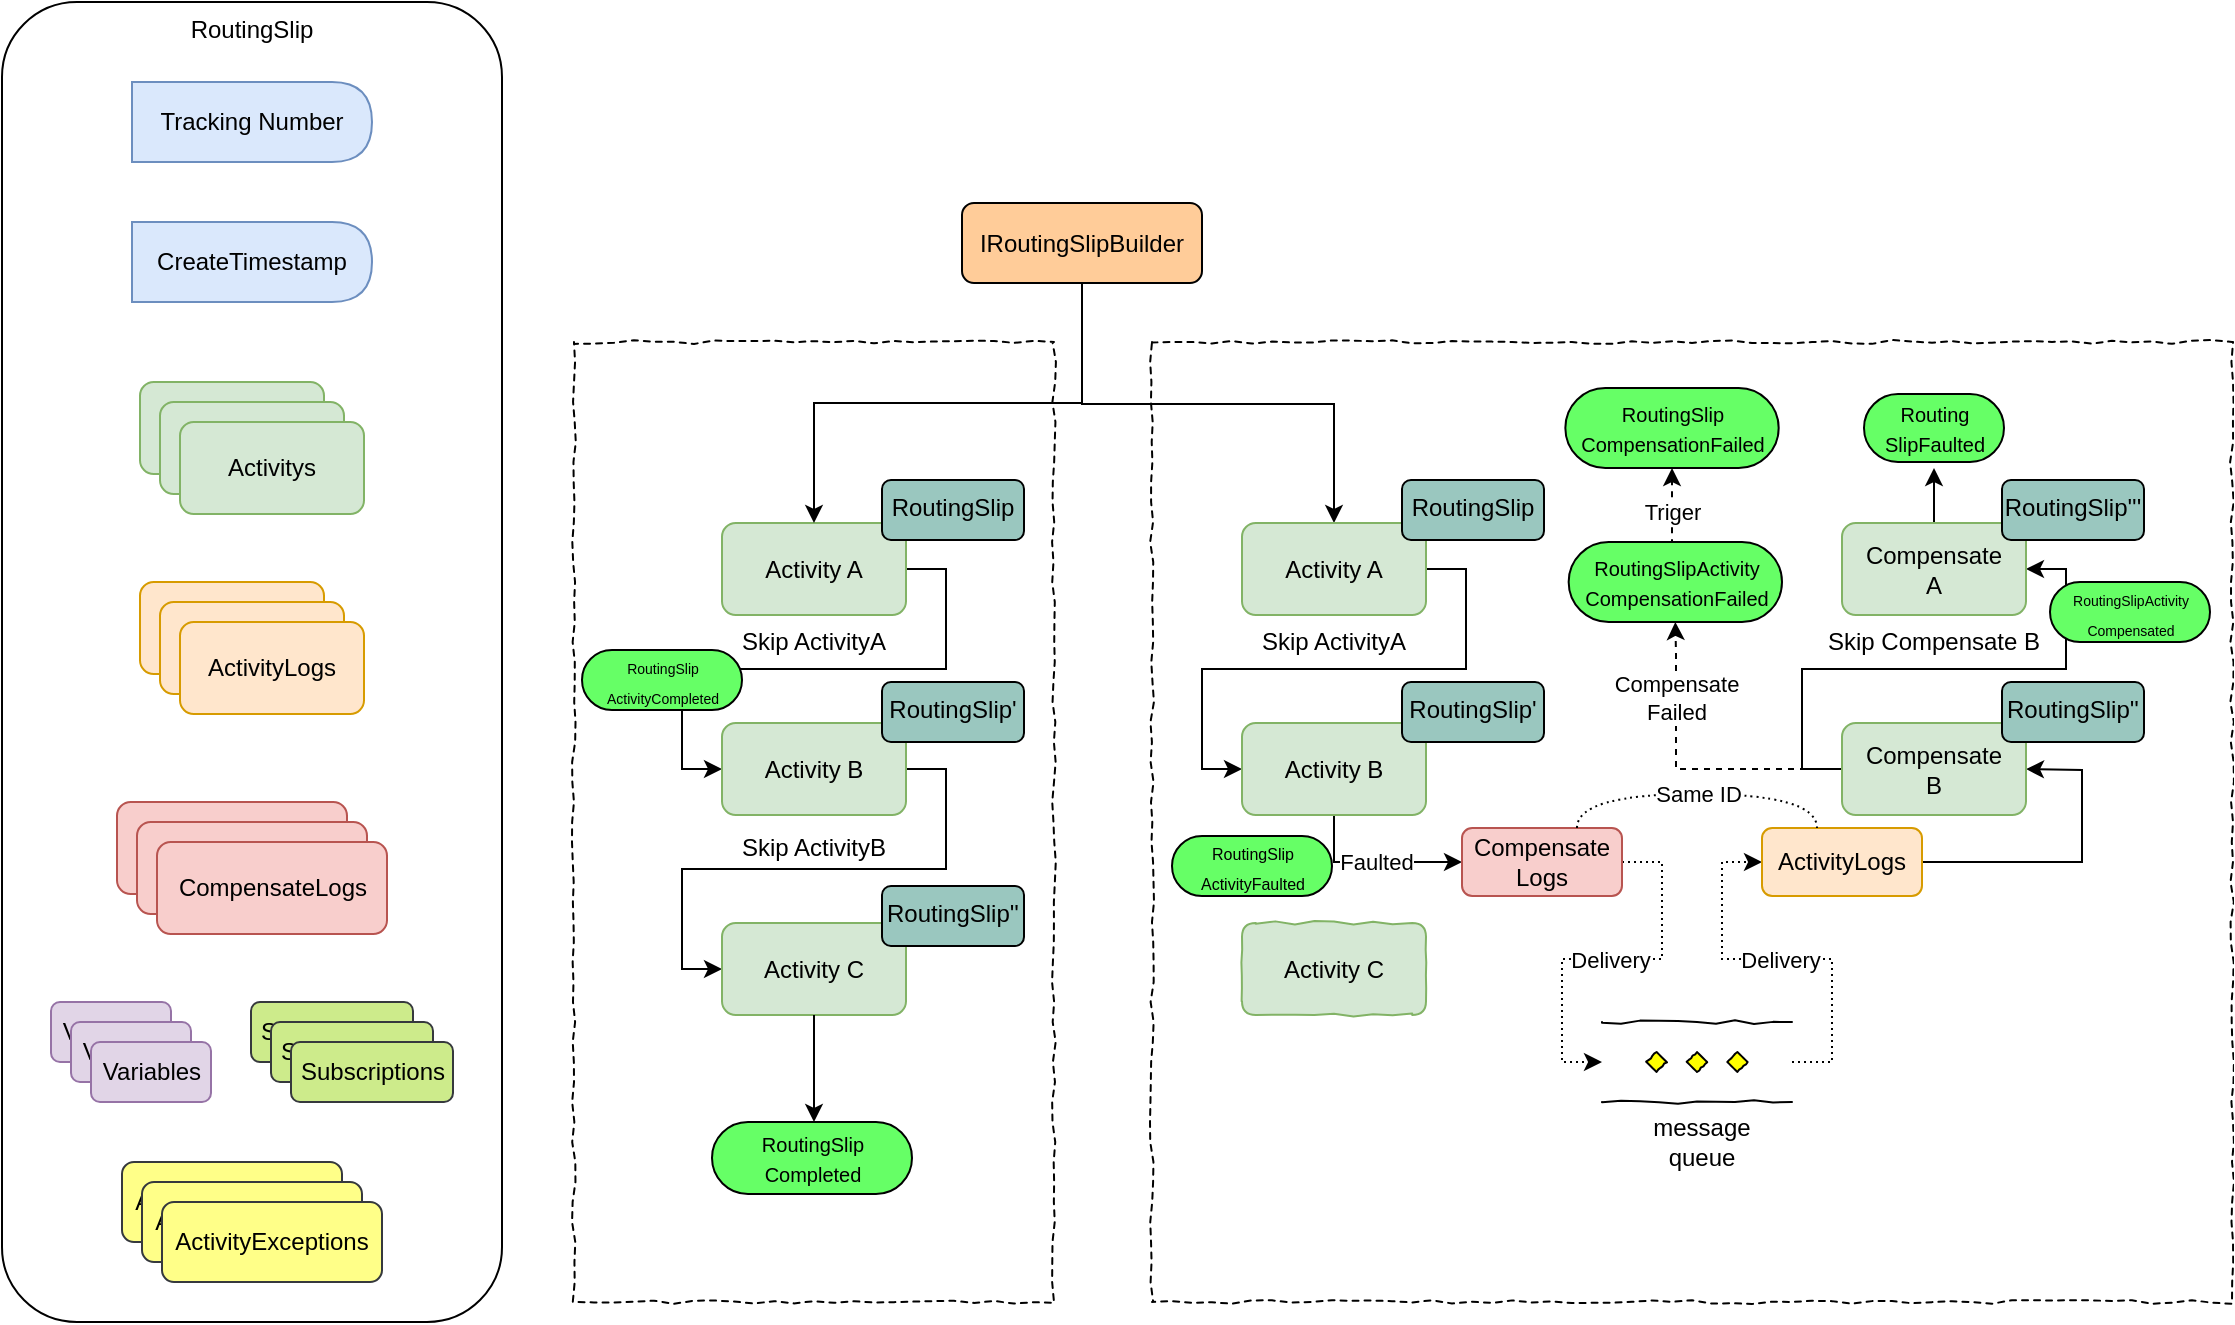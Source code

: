 <mxfile version="12.9.13" type="device"><diagram id="v_ckJK4lzSkA_NO7eN0G" name="Page-1"><mxGraphModel dx="1718" dy="986" grid="1" gridSize="10" guides="1" tooltips="1" connect="1" arrows="1" fold="1" page="1" pageScale="1" pageWidth="1169" pageHeight="827" math="0" shadow="0"><root><mxCell id="0"/><mxCell id="1" parent="0"/><mxCell id="1hJ0HsvuiSoXgohJ-8ER-94" value="" style="rounded=0;whiteSpace=wrap;html=1;shadow=0;comic=1;fillColor=none;dashed=1;" vertex="1" parent="1"><mxGeometry x="610" y="254" width="540" height="480" as="geometry"/></mxCell><mxCell id="1hJ0HsvuiSoXgohJ-8ER-93" value="" style="rounded=0;whiteSpace=wrap;html=1;shadow=0;comic=1;fillColor=none;dashed=1;" vertex="1" parent="1"><mxGeometry x="320.99" y="254" width="240" height="480" as="geometry"/></mxCell><mxCell id="1hJ0HsvuiSoXgohJ-8ER-4" style="edgeStyle=orthogonalEdgeStyle;rounded=0;orthogonalLoop=1;jettySize=auto;html=1;exitX=1;exitY=0.5;exitDx=0;exitDy=0;entryX=0;entryY=0.5;entryDx=0;entryDy=0;" edge="1" parent="1" source="1hJ0HsvuiSoXgohJ-8ER-1" target="1hJ0HsvuiSoXgohJ-8ER-2"><mxGeometry relative="1" as="geometry"/></mxCell><mxCell id="1hJ0HsvuiSoXgohJ-8ER-1" value="Activity A" style="rounded=1;whiteSpace=wrap;html=1;fillColor=#d5e8d4;strokeColor=#82b366;" vertex="1" parent="1"><mxGeometry x="395" y="344.5" width="92" height="46" as="geometry"/></mxCell><mxCell id="1hJ0HsvuiSoXgohJ-8ER-5" style="edgeStyle=orthogonalEdgeStyle;rounded=0;orthogonalLoop=1;jettySize=auto;html=1;exitX=1;exitY=0.5;exitDx=0;exitDy=0;entryX=0;entryY=0.5;entryDx=0;entryDy=0;" edge="1" parent="1" source="1hJ0HsvuiSoXgohJ-8ER-2" target="1hJ0HsvuiSoXgohJ-8ER-3"><mxGeometry relative="1" as="geometry"/></mxCell><mxCell id="1hJ0HsvuiSoXgohJ-8ER-2" value="Activity B" style="rounded=1;whiteSpace=wrap;html=1;fillColor=#d5e8d4;strokeColor=#82b366;" vertex="1" parent="1"><mxGeometry x="395" y="444.5" width="92" height="46" as="geometry"/></mxCell><mxCell id="1hJ0HsvuiSoXgohJ-8ER-3" value="Activity C" style="rounded=1;whiteSpace=wrap;html=1;fillColor=#d5e8d4;strokeColor=#82b366;" vertex="1" parent="1"><mxGeometry x="395" y="544.5" width="92" height="46" as="geometry"/></mxCell><mxCell id="1hJ0HsvuiSoXgohJ-8ER-7" value="" style="endArrow=classic;html=1;exitX=0.5;exitY=1;exitDx=0;exitDy=0;" edge="1" parent="1" source="1hJ0HsvuiSoXgohJ-8ER-3"><mxGeometry width="50" height="50" relative="1" as="geometry"><mxPoint x="425" y="713.5" as="sourcePoint"/><mxPoint x="441" y="644" as="targetPoint"/></mxGeometry></mxCell><mxCell id="1hJ0HsvuiSoXgohJ-8ER-8" value="RoutingSlip" style="rounded=1;whiteSpace=wrap;html=1;verticalAlign=top;fillColor=none;" vertex="1" parent="1"><mxGeometry x="35" y="84" width="250" height="660" as="geometry"/></mxCell><mxCell id="1hJ0HsvuiSoXgohJ-8ER-10" value="Tracking Number" style="shape=delay;whiteSpace=wrap;html=1;fillColor=#dae8fc;strokeColor=#6c8ebf;" vertex="1" parent="1"><mxGeometry x="100" y="124" width="120" height="40" as="geometry"/></mxCell><mxCell id="1hJ0HsvuiSoXgohJ-8ER-11" value="CreateTimestamp" style="shape=delay;whiteSpace=wrap;html=1;fillColor=#dae8fc;strokeColor=#6c8ebf;" vertex="1" parent="1"><mxGeometry x="100" y="194" width="120" height="40" as="geometry"/></mxCell><mxCell id="1hJ0HsvuiSoXgohJ-8ER-16" value="Activity A" style="rounded=1;whiteSpace=wrap;html=1;fillColor=#d5e8d4;strokeColor=#82b366;" vertex="1" parent="1"><mxGeometry x="104" y="274" width="92" height="46" as="geometry"/></mxCell><mxCell id="1hJ0HsvuiSoXgohJ-8ER-17" value="Activity A" style="rounded=1;whiteSpace=wrap;html=1;fillColor=#d5e8d4;strokeColor=#82b366;" vertex="1" parent="1"><mxGeometry x="114" y="284" width="92" height="46" as="geometry"/></mxCell><mxCell id="1hJ0HsvuiSoXgohJ-8ER-18" value="Activitys" style="rounded=1;whiteSpace=wrap;html=1;fillColor=#d5e8d4;strokeColor=#82b366;" vertex="1" parent="1"><mxGeometry x="124" y="294" width="92" height="46" as="geometry"/></mxCell><mxCell id="1hJ0HsvuiSoXgohJ-8ER-23" value="Activity A" style="rounded=1;whiteSpace=wrap;html=1;fillColor=#ffe6cc;strokeColor=#d79b00;" vertex="1" parent="1"><mxGeometry x="104" y="374" width="92" height="46" as="geometry"/></mxCell><mxCell id="1hJ0HsvuiSoXgohJ-8ER-24" value="Activity A" style="rounded=1;whiteSpace=wrap;html=1;fillColor=#ffe6cc;strokeColor=#d79b00;" vertex="1" parent="1"><mxGeometry x="114" y="384" width="92" height="46" as="geometry"/></mxCell><mxCell id="1hJ0HsvuiSoXgohJ-8ER-25" value="ActivityLogs" style="rounded=1;whiteSpace=wrap;html=1;fillColor=#ffe6cc;strokeColor=#d79b00;" vertex="1" parent="1"><mxGeometry x="124" y="394" width="92" height="46" as="geometry"/></mxCell><mxCell id="1hJ0HsvuiSoXgohJ-8ER-28" value="CompensateLogs" style="rounded=1;whiteSpace=wrap;html=1;fillColor=#f8cecc;strokeColor=#b85450;" vertex="1" parent="1"><mxGeometry x="92.5" y="484" width="115" height="46" as="geometry"/></mxCell><mxCell id="1hJ0HsvuiSoXgohJ-8ER-29" value="CompensateLogs" style="rounded=1;whiteSpace=wrap;html=1;fillColor=#f8cecc;strokeColor=#b85450;" vertex="1" parent="1"><mxGeometry x="102.5" y="494" width="115" height="46" as="geometry"/></mxCell><mxCell id="1hJ0HsvuiSoXgohJ-8ER-30" value="CompensateLogs" style="rounded=1;whiteSpace=wrap;html=1;fillColor=#f8cecc;strokeColor=#b85450;" vertex="1" parent="1"><mxGeometry x="112.5" y="504" width="115" height="46" as="geometry"/></mxCell><mxCell id="1hJ0HsvuiSoXgohJ-8ER-31" value="Variables" style="rounded=1;whiteSpace=wrap;html=1;fillColor=#e1d5e7;strokeColor=#9673a6;" vertex="1" parent="1"><mxGeometry x="59.5" y="584" width="60" height="30" as="geometry"/></mxCell><mxCell id="1hJ0HsvuiSoXgohJ-8ER-35" value="Variables" style="rounded=1;whiteSpace=wrap;html=1;fillColor=#e1d5e7;strokeColor=#9673a6;" vertex="1" parent="1"><mxGeometry x="69.5" y="594" width="60" height="30" as="geometry"/></mxCell><mxCell id="1hJ0HsvuiSoXgohJ-8ER-36" value="Variables" style="rounded=1;whiteSpace=wrap;html=1;fillColor=#e1d5e7;strokeColor=#9673a6;" vertex="1" parent="1"><mxGeometry x="79.5" y="604" width="60" height="30" as="geometry"/></mxCell><mxCell id="1hJ0HsvuiSoXgohJ-8ER-37" value="ActivityExceptions" style="rounded=1;whiteSpace=wrap;html=1;fillColor=#ffff88;strokeColor=#36393d;" vertex="1" parent="1"><mxGeometry x="95" y="664" width="110" height="40" as="geometry"/></mxCell><mxCell id="1hJ0HsvuiSoXgohJ-8ER-38" value="ActivityExceptions" style="rounded=1;whiteSpace=wrap;html=1;fillColor=#ffff88;strokeColor=#36393d;" vertex="1" parent="1"><mxGeometry x="105" y="674" width="110" height="40" as="geometry"/></mxCell><mxCell id="1hJ0HsvuiSoXgohJ-8ER-39" value="ActivityExceptions" style="rounded=1;whiteSpace=wrap;html=1;fillColor=#ffff88;strokeColor=#36393d;" vertex="1" parent="1"><mxGeometry x="115" y="684" width="110" height="40" as="geometry"/></mxCell><mxCell id="1hJ0HsvuiSoXgohJ-8ER-40" value="Subscriptions" style="rounded=1;whiteSpace=wrap;html=1;fillColor=#cdeb8b;strokeColor=#36393d;" vertex="1" parent="1"><mxGeometry x="159.5" y="584" width="81" height="30" as="geometry"/></mxCell><mxCell id="1hJ0HsvuiSoXgohJ-8ER-41" value="Subscriptions" style="rounded=1;whiteSpace=wrap;html=1;fillColor=#cdeb8b;strokeColor=#36393d;" vertex="1" parent="1"><mxGeometry x="169.5" y="594" width="81" height="30" as="geometry"/></mxCell><mxCell id="1hJ0HsvuiSoXgohJ-8ER-42" value="Subscriptions" style="rounded=1;whiteSpace=wrap;html=1;fillColor=#cdeb8b;strokeColor=#36393d;" vertex="1" parent="1"><mxGeometry x="179.5" y="604" width="81" height="30" as="geometry"/></mxCell><mxCell id="1hJ0HsvuiSoXgohJ-8ER-47" style="edgeStyle=orthogonalEdgeStyle;rounded=0;orthogonalLoop=1;jettySize=auto;html=1;exitX=0.5;exitY=1;exitDx=0;exitDy=0;" edge="1" parent="1" source="1hJ0HsvuiSoXgohJ-8ER-46" target="1hJ0HsvuiSoXgohJ-8ER-1"><mxGeometry relative="1" as="geometry"/></mxCell><mxCell id="1hJ0HsvuiSoXgohJ-8ER-67" style="edgeStyle=orthogonalEdgeStyle;rounded=0;orthogonalLoop=1;jettySize=auto;html=1;exitX=0.5;exitY=1;exitDx=0;exitDy=0;entryX=0.5;entryY=0;entryDx=0;entryDy=0;" edge="1" parent="1" source="1hJ0HsvuiSoXgohJ-8ER-46" target="1hJ0HsvuiSoXgohJ-8ER-56"><mxGeometry relative="1" as="geometry"><Array as="points"><mxPoint x="575" y="285"/><mxPoint x="701" y="285"/></Array></mxGeometry></mxCell><mxCell id="1hJ0HsvuiSoXgohJ-8ER-46" value="IRoutingSlipBuilder" style="rounded=1;whiteSpace=wrap;html=1;fillColor=#FFCC99;" vertex="1" parent="1"><mxGeometry x="515" y="184.5" width="120" height="40" as="geometry"/></mxCell><mxCell id="1hJ0HsvuiSoXgohJ-8ER-48" value="RoutingSlip" style="rounded=1;whiteSpace=wrap;html=1;verticalAlign=top;fillColor=#9AC7BF;" vertex="1" parent="1"><mxGeometry x="475" y="323" width="71" height="30" as="geometry"/></mxCell><mxCell id="1hJ0HsvuiSoXgohJ-8ER-50" value="Skip ActivityA" style="text;html=1;strokeColor=none;fillColor=none;align=center;verticalAlign=middle;whiteSpace=wrap;rounded=0;" vertex="1" parent="1"><mxGeometry x="401" y="394" width="80" height="20" as="geometry"/></mxCell><mxCell id="1hJ0HsvuiSoXgohJ-8ER-51" value="Skip ActivityB" style="text;html=1;strokeColor=none;fillColor=none;align=center;verticalAlign=middle;whiteSpace=wrap;rounded=0;" vertex="1" parent="1"><mxGeometry x="401" y="497" width="80" height="20" as="geometry"/></mxCell><mxCell id="1hJ0HsvuiSoXgohJ-8ER-52" value="RoutingSlip'" style="rounded=1;whiteSpace=wrap;html=1;verticalAlign=top;fillColor=#9AC7BF;" vertex="1" parent="1"><mxGeometry x="475" y="424" width="71" height="30" as="geometry"/></mxCell><mxCell id="1hJ0HsvuiSoXgohJ-8ER-53" value="RoutingSlip''" style="rounded=1;whiteSpace=wrap;html=1;verticalAlign=top;fillColor=#9AC7BF;" vertex="1" parent="1"><mxGeometry x="475" y="526" width="71" height="30" as="geometry"/></mxCell><mxCell id="1hJ0HsvuiSoXgohJ-8ER-54" value="&lt;font style=&quot;font-size: 10px&quot;&gt;RoutingSlip&lt;br&gt;Completed&lt;/font&gt;" style="html=1;dashed=0;whitespace=wrap;shape=mxgraph.dfd.start;fillColor=#66FF66;" vertex="1" parent="1"><mxGeometry x="390" y="644" width="100" height="36" as="geometry"/></mxCell><mxCell id="1hJ0HsvuiSoXgohJ-8ER-55" style="edgeStyle=orthogonalEdgeStyle;rounded=0;orthogonalLoop=1;jettySize=auto;html=1;exitX=1;exitY=0.5;exitDx=0;exitDy=0;entryX=0;entryY=0.5;entryDx=0;entryDy=0;" edge="1" parent="1" source="1hJ0HsvuiSoXgohJ-8ER-56" target="1hJ0HsvuiSoXgohJ-8ER-58"><mxGeometry relative="1" as="geometry"/></mxCell><mxCell id="1hJ0HsvuiSoXgohJ-8ER-56" value="Activity A" style="rounded=1;whiteSpace=wrap;html=1;fillColor=#d5e8d4;strokeColor=#82b366;" vertex="1" parent="1"><mxGeometry x="655" y="344.5" width="92" height="46" as="geometry"/></mxCell><mxCell id="1hJ0HsvuiSoXgohJ-8ER-71" value="Faulted" style="edgeStyle=orthogonalEdgeStyle;rounded=0;orthogonalLoop=1;jettySize=auto;html=1;exitX=0.5;exitY=1;exitDx=0;exitDy=0;entryX=0;entryY=0.5;entryDx=0;entryDy=0;" edge="1" parent="1" source="1hJ0HsvuiSoXgohJ-8ER-58" target="1hJ0HsvuiSoXgohJ-8ER-68"><mxGeometry relative="1" as="geometry"/></mxCell><mxCell id="1hJ0HsvuiSoXgohJ-8ER-58" value="Activity B" style="rounded=1;whiteSpace=wrap;html=1;fillColor=#d5e8d4;strokeColor=#82b366;" vertex="1" parent="1"><mxGeometry x="655" y="444.5" width="92" height="46" as="geometry"/></mxCell><mxCell id="1hJ0HsvuiSoXgohJ-8ER-59" value="Activity C" style="rounded=1;whiteSpace=wrap;html=1;fillColor=#d5e8d4;strokeColor=#82b366;gradientColor=none;comic=1;" vertex="1" parent="1"><mxGeometry x="655" y="544.5" width="92" height="46" as="geometry"/></mxCell><mxCell id="1hJ0HsvuiSoXgohJ-8ER-61" value="RoutingSlip" style="rounded=1;whiteSpace=wrap;html=1;verticalAlign=top;fillColor=#9AC7BF;" vertex="1" parent="1"><mxGeometry x="735" y="323" width="71" height="30" as="geometry"/></mxCell><mxCell id="1hJ0HsvuiSoXgohJ-8ER-62" value="Skip ActivityA" style="text;html=1;strokeColor=none;fillColor=none;align=center;verticalAlign=middle;whiteSpace=wrap;rounded=0;" vertex="1" parent="1"><mxGeometry x="661" y="394" width="80" height="20" as="geometry"/></mxCell><mxCell id="1hJ0HsvuiSoXgohJ-8ER-64" value="RoutingSlip'" style="rounded=1;whiteSpace=wrap;html=1;verticalAlign=top;fillColor=#9AC7BF;" vertex="1" parent="1"><mxGeometry x="735" y="424" width="71" height="30" as="geometry"/></mxCell><mxCell id="1hJ0HsvuiSoXgohJ-8ER-74" value="Delivery" style="edgeStyle=orthogonalEdgeStyle;rounded=0;orthogonalLoop=1;jettySize=auto;html=1;exitX=1;exitY=0.5;exitDx=0;exitDy=0;entryX=0;entryY=0.5;entryDx=0;entryDy=0;entryPerimeter=0;dashed=1;dashPattern=1 2;" edge="1" parent="1" source="1hJ0HsvuiSoXgohJ-8ER-68" target="1hJ0HsvuiSoXgohJ-8ER-72"><mxGeometry relative="1" as="geometry"/></mxCell><mxCell id="1hJ0HsvuiSoXgohJ-8ER-68" value="Compensate&lt;br&gt;Logs" style="rounded=1;whiteSpace=wrap;html=1;fillColor=#f8cecc;strokeColor=#b85450;" vertex="1" parent="1"><mxGeometry x="765" y="497" width="80" height="34" as="geometry"/></mxCell><mxCell id="1hJ0HsvuiSoXgohJ-8ER-78" value="Delivery" style="edgeStyle=orthogonalEdgeStyle;rounded=0;orthogonalLoop=1;jettySize=auto;html=1;exitX=1;exitY=0.5;exitDx=0;exitDy=0;exitPerimeter=0;entryX=0;entryY=0.5;entryDx=0;entryDy=0;dashed=1;dashPattern=1 2;" edge="1" parent="1" source="1hJ0HsvuiSoXgohJ-8ER-72" target="1hJ0HsvuiSoXgohJ-8ER-77"><mxGeometry relative="1" as="geometry"/></mxCell><mxCell id="1hJ0HsvuiSoXgohJ-8ER-72" value="" style="verticalLabelPosition=bottom;verticalAlign=top;html=1;shape=mxgraph.flowchart.parallel_mode;pointerEvents=1;shadow=0;comic=1;fillColor=#66FF66;gradientColor=none;" vertex="1" parent="1"><mxGeometry x="835" y="594" width="95" height="40" as="geometry"/></mxCell><mxCell id="1hJ0HsvuiSoXgohJ-8ER-73" value="message queue" style="text;html=1;strokeColor=none;fillColor=none;align=center;verticalAlign=middle;whiteSpace=wrap;rounded=0;" vertex="1" parent="1"><mxGeometry x="845" y="644" width="80" height="20" as="geometry"/></mxCell><mxCell id="1hJ0HsvuiSoXgohJ-8ER-85" style="rounded=0;orthogonalLoop=1;jettySize=auto;html=1;exitX=1;exitY=0.5;exitDx=0;exitDy=0;entryX=1;entryY=0.5;entryDx=0;entryDy=0;" edge="1" parent="1" source="1hJ0HsvuiSoXgohJ-8ER-77" target="1hJ0HsvuiSoXgohJ-8ER-79"><mxGeometry relative="1" as="geometry"><Array as="points"><mxPoint x="1075" y="514"/><mxPoint x="1075" y="468"/></Array></mxGeometry></mxCell><mxCell id="1hJ0HsvuiSoXgohJ-8ER-77" value="ActivityLogs" style="rounded=1;whiteSpace=wrap;html=1;fillColor=#ffe6cc;strokeColor=#d79b00;" vertex="1" parent="1"><mxGeometry x="915" y="497" width="80" height="34" as="geometry"/></mxCell><mxCell id="1hJ0HsvuiSoXgohJ-8ER-87" style="edgeStyle=orthogonalEdgeStyle;rounded=0;orthogonalLoop=1;jettySize=auto;html=1;exitX=0;exitY=0.5;exitDx=0;exitDy=0;entryX=1;entryY=0.5;entryDx=0;entryDy=0;" edge="1" parent="1" source="1hJ0HsvuiSoXgohJ-8ER-79" target="1hJ0HsvuiSoXgohJ-8ER-83"><mxGeometry relative="1" as="geometry"><mxPoint x="965" y="414" as="targetPoint"/></mxGeometry></mxCell><mxCell id="1hJ0HsvuiSoXgohJ-8ER-98" value="Compensate&lt;br&gt;Failed" style="edgeStyle=orthogonalEdgeStyle;rounded=0;orthogonalLoop=1;jettySize=auto;html=1;exitX=0;exitY=0.5;exitDx=0;exitDy=0;entryX=0.5;entryY=0.5;entryDx=0;entryDy=20;entryPerimeter=0;dashed=1;" edge="1" parent="1" source="1hJ0HsvuiSoXgohJ-8ER-79" target="1hJ0HsvuiSoXgohJ-8ER-97"><mxGeometry x="0.298" y="-18" relative="1" as="geometry"><Array as="points"><mxPoint x="872" y="468"/><mxPoint x="872" y="410"/></Array><mxPoint x="-18" y="-17" as="offset"/></mxGeometry></mxCell><mxCell id="1hJ0HsvuiSoXgohJ-8ER-79" value="Compensate&lt;br&gt;B" style="rounded=1;whiteSpace=wrap;html=1;fillColor=#d5e8d4;strokeColor=#82b366;" vertex="1" parent="1"><mxGeometry x="955" y="444.5" width="92" height="46" as="geometry"/></mxCell><mxCell id="1hJ0HsvuiSoXgohJ-8ER-82" value="Same ID" style="endArrow=none;dashed=1;html=1;dashPattern=1 2;edgeStyle=orthogonalEdgeStyle;curved=1;" edge="1" parent="1"><mxGeometry width="50" height="50" relative="1" as="geometry"><mxPoint x="822.5" y="497" as="sourcePoint"/><mxPoint x="942.5" y="497" as="targetPoint"/><Array as="points"><mxPoint x="822" y="480"/><mxPoint x="942" y="480"/></Array></mxGeometry></mxCell><mxCell id="1hJ0HsvuiSoXgohJ-8ER-92" style="edgeStyle=orthogonalEdgeStyle;rounded=0;orthogonalLoop=1;jettySize=auto;html=1;exitX=0.5;exitY=0;exitDx=0;exitDy=0;entryX=0.5;entryY=0.5;entryDx=0;entryDy=20;entryPerimeter=0;" edge="1" parent="1" source="1hJ0HsvuiSoXgohJ-8ER-83" target="1hJ0HsvuiSoXgohJ-8ER-91"><mxGeometry relative="1" as="geometry"/></mxCell><mxCell id="1hJ0HsvuiSoXgohJ-8ER-83" value="Compensate&lt;br&gt;A" style="rounded=1;whiteSpace=wrap;html=1;fillColor=#d5e8d4;strokeColor=#82b366;" vertex="1" parent="1"><mxGeometry x="955" y="344.5" width="92" height="46" as="geometry"/></mxCell><mxCell id="1hJ0HsvuiSoXgohJ-8ER-88" value="Skip Compensate B" style="text;html=1;strokeColor=none;fillColor=none;align=center;verticalAlign=middle;whiteSpace=wrap;rounded=0;" vertex="1" parent="1"><mxGeometry x="943" y="394" width="116" height="20" as="geometry"/></mxCell><mxCell id="1hJ0HsvuiSoXgohJ-8ER-89" value="RoutingSlip''" style="rounded=1;whiteSpace=wrap;html=1;verticalAlign=top;fillColor=#9AC7BF;" vertex="1" parent="1"><mxGeometry x="1035" y="424" width="71" height="30" as="geometry"/></mxCell><mxCell id="1hJ0HsvuiSoXgohJ-8ER-90" value="RoutingSlip'''" style="rounded=1;whiteSpace=wrap;html=1;verticalAlign=top;fillColor=#9AC7BF;" vertex="1" parent="1"><mxGeometry x="1035" y="323" width="71" height="30" as="geometry"/></mxCell><mxCell id="1hJ0HsvuiSoXgohJ-8ER-91" value="&lt;font style=&quot;font-size: 10px&quot;&gt;Routing&lt;br&gt;SlipFaulted&lt;/font&gt;" style="html=1;dashed=0;whitespace=wrap;shape=mxgraph.dfd.start;fillColor=#66FF66;" vertex="1" parent="1"><mxGeometry x="966" y="280" width="70" height="34" as="geometry"/></mxCell><mxCell id="1hJ0HsvuiSoXgohJ-8ER-105" style="edgeStyle=orthogonalEdgeStyle;rounded=0;orthogonalLoop=1;jettySize=auto;html=1;exitX=0.5;exitY=0.5;exitDx=0;exitDy=-20;exitPerimeter=0;entryX=0.5;entryY=0.5;entryDx=0;entryDy=20;entryPerimeter=0;dashed=1;" edge="1" parent="1" source="1hJ0HsvuiSoXgohJ-8ER-97" target="1hJ0HsvuiSoXgohJ-8ER-100"><mxGeometry relative="1" as="geometry"/></mxCell><mxCell id="1hJ0HsvuiSoXgohJ-8ER-106" value="Triger" style="edgeLabel;html=1;align=center;verticalAlign=middle;resizable=0;points=[];" vertex="1" connectable="0" parent="1hJ0HsvuiSoXgohJ-8ER-105"><mxGeometry x="-0.138" relative="1" as="geometry"><mxPoint as="offset"/></mxGeometry></mxCell><mxCell id="1hJ0HsvuiSoXgohJ-8ER-97" value="&lt;font style=&quot;font-size: 10px&quot;&gt;RoutingSlipActivity&lt;br&gt;CompensationFailed&lt;/font&gt;" style="html=1;dashed=0;whitespace=wrap;shape=mxgraph.dfd.start;fillColor=#66FF66;" vertex="1" parent="1"><mxGeometry x="818.33" y="354" width="106.67" height="40" as="geometry"/></mxCell><mxCell id="1hJ0HsvuiSoXgohJ-8ER-100" value="&lt;span style=&quot;font-size: 10px&quot;&gt;RoutingSlip&lt;br&gt;CompensationFailed&lt;/span&gt;" style="html=1;dashed=0;whitespace=wrap;shape=mxgraph.dfd.start;fillColor=#66FF66;" vertex="1" parent="1"><mxGeometry x="816.67" y="277" width="106.67" height="40" as="geometry"/></mxCell><mxCell id="1hJ0HsvuiSoXgohJ-8ER-107" value="&lt;span style=&quot;font-size: 7px&quot;&gt;RoutingSlipActivity&lt;br&gt;Compensated&lt;/span&gt;" style="html=1;dashed=0;whitespace=wrap;shape=mxgraph.dfd.start;fillColor=#66FF66;" vertex="1" parent="1"><mxGeometry x="1059" y="374" width="80" height="30" as="geometry"/></mxCell><mxCell id="1hJ0HsvuiSoXgohJ-8ER-108" value="&lt;span style=&quot;font-size: 7px&quot;&gt;RoutingSlip&lt;br&gt;ActivityCompleted&lt;/span&gt;" style="html=1;dashed=0;whitespace=wrap;shape=mxgraph.dfd.start;fillColor=#66FF66;" vertex="1" parent="1"><mxGeometry x="325" y="408" width="80" height="30" as="geometry"/></mxCell><mxCell id="1hJ0HsvuiSoXgohJ-8ER-110" value="&lt;font style=&quot;font-size: 8px&quot;&gt;RoutingSlip&lt;br&gt;ActivityFaulted&lt;/font&gt;" style="html=1;dashed=0;whitespace=wrap;shape=mxgraph.dfd.start;fillColor=#66FF66;" vertex="1" parent="1"><mxGeometry x="620" y="501" width="80" height="30" as="geometry"/></mxCell></root></mxGraphModel></diagram></mxfile>